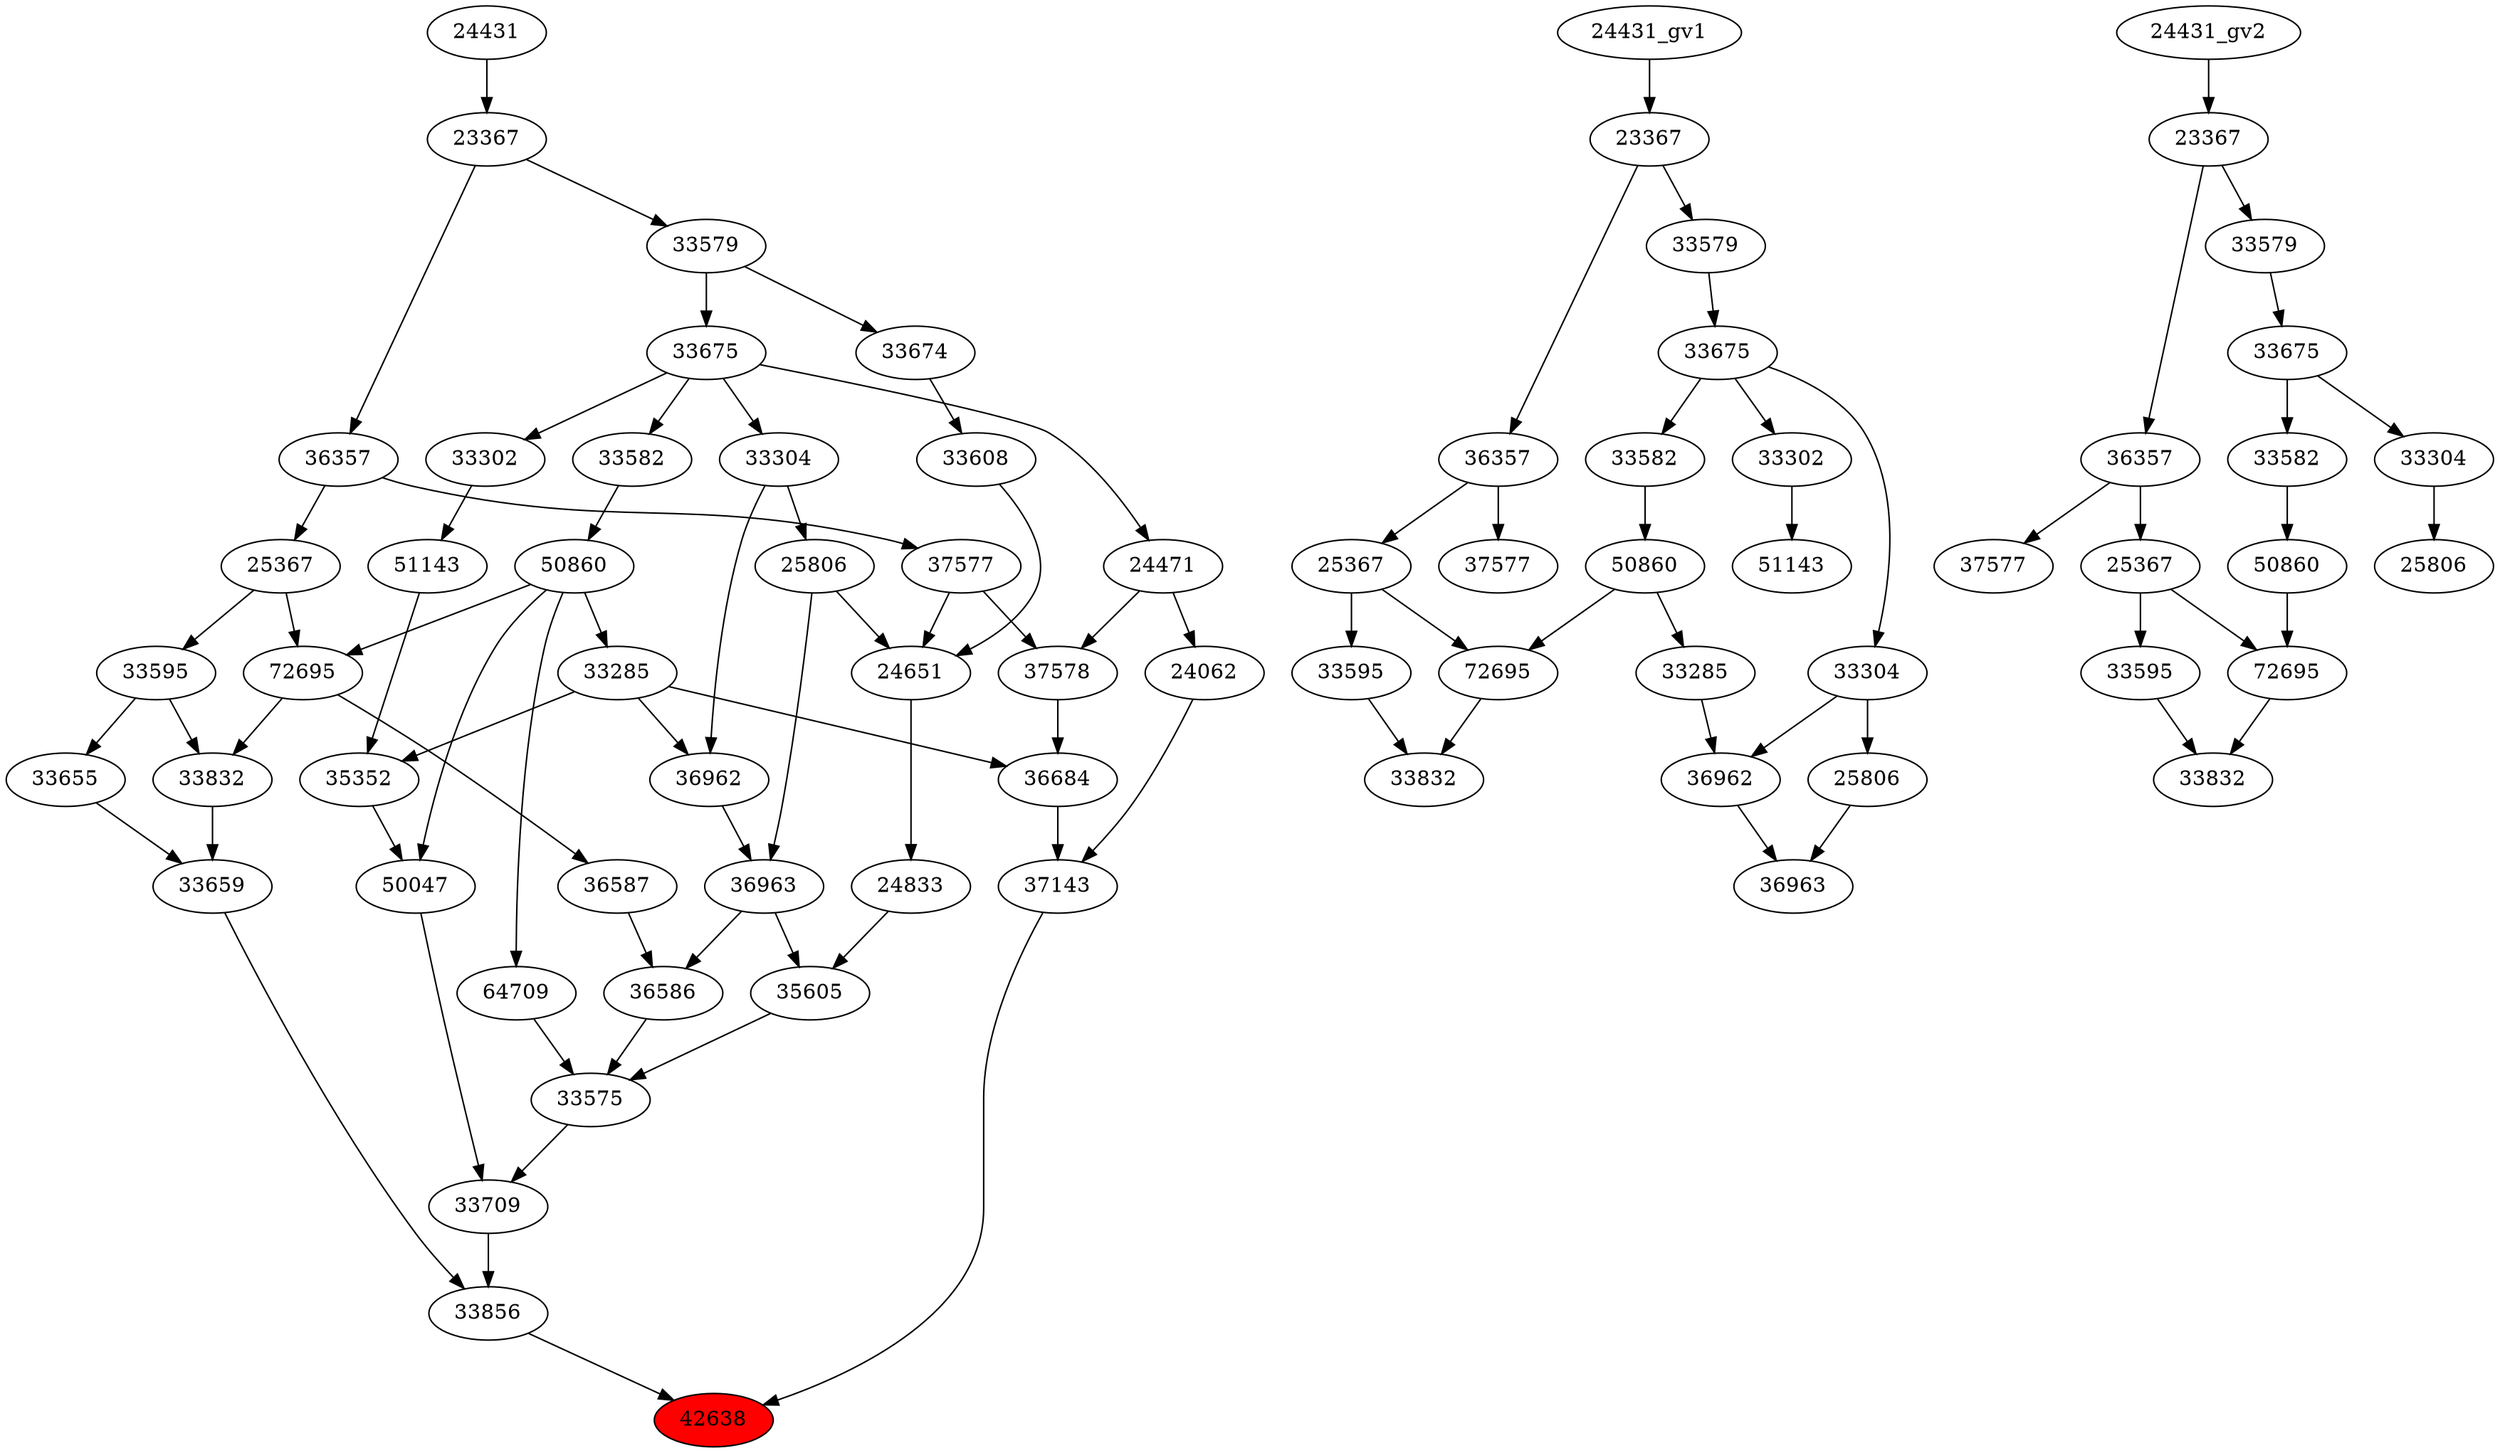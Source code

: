 strict digraph root {
	node [label="\N"];
	{
		node [fillcolor="",
			label="\N",
			style=""
		];
		42638		 [fillcolor=red,
			label=42638,
			style=filled];
		33856		 [label=33856];
		33856 -> 42638;
		37143		 [label=37143];
		37143 -> 42638;
		33659		 [label=33659];
		33659 -> 33856;
		33709		 [label=33709];
		33709 -> 33856;
		36684		 [label=36684];
		36684 -> 37143;
		24062		 [label=24062];
		24062 -> 37143;
		33655		 [label=33655];
		33655 -> 33659;
		33832		 [label=33832];
		33832 -> 33659;
		50047		 [label=50047];
		50047 -> 33709;
		33575		 [label=33575];
		33575 -> 33709;
		33285		 [label=33285];
		33285 -> 36684;
		35352		 [label=35352];
		33285 -> 35352;
		36962		 [label=36962];
		33285 -> 36962;
		37578		 [label=37578];
		37578 -> 36684;
		24471		 [label=24471];
		24471 -> 24062;
		24471 -> 37578;
		33595		 [label=33595];
		33595 -> 33655;
		33595 -> 33832;
		72695		 [label=72695];
		72695 -> 33832;
		36587		 [label=36587];
		72695 -> 36587;
		35352 -> 50047;
		50860		 [label=50860];
		50860 -> 50047;
		50860 -> 33285;
		50860 -> 72695;
		64709		 [label=64709];
		50860 -> 64709;
		36586		 [label=36586];
		36586 -> 33575;
		35605		 [label=35605];
		35605 -> 33575;
		64709 -> 33575;
		37577		 [label=37577];
		37577 -> 37578;
		24651		 [label=24651];
		37577 -> 24651;
		33675		 [label=33675];
		33675 -> 24471;
		33582		 [label=33582];
		33675 -> 33582;
		33302		 [label=33302];
		33675 -> 33302;
		33304		 [label=33304];
		33675 -> 33304;
		25367		 [label=25367];
		25367 -> 33595;
		25367 -> 72695;
		51143		 [label=51143];
		51143 -> 35352;
		33582 -> 50860;
		36587 -> 36586;
		36963		 [label=36963];
		36963 -> 36586;
		36963 -> 35605;
		24833		 [label=24833];
		24833 -> 35605;
		36357		 [label=36357];
		36357 -> 37577;
		36357 -> 25367;
		33579		 [label=33579];
		33579 -> 33675;
		33674		 [label=33674];
		33579 -> 33674;
		33302 -> 51143;
		36962 -> 36963;
		25806		 [label=25806];
		25806 -> 36963;
		25806 -> 24651;
		24651 -> 24833;
		23367		 [label=23367];
		23367 -> 36357;
		23367 -> 33579;
		33304 -> 36962;
		33304 -> 25806;
		33608		 [label=33608];
		33608 -> 24651;
		24431		 [label=24431];
		24431 -> 23367;
		33674 -> 33608;
	}
	{
		node [label="\N"];
		"33832_gv1"		 [label=33832];
		"72695_gv1"		 [label=72695];
		"72695_gv1" -> "33832_gv1";
		"33595_gv1"		 [label=33595];
		"33595_gv1" -> "33832_gv1";
		"33285_gv1"		 [label=33285];
		"36962_gv1"		 [label=36962];
		"33285_gv1" -> "36962_gv1";
		"50860_gv1"		 [label=50860];
		"50860_gv1" -> "72695_gv1";
		"50860_gv1" -> "33285_gv1";
		"25367_gv1"		 [label=25367];
		"25367_gv1" -> "72695_gv1";
		"25367_gv1" -> "33595_gv1";
		"33582_gv1"		 [label=33582];
		"33582_gv1" -> "50860_gv1";
		"37577_gv1"		 [label=37577];
		"36357_gv1"		 [label=36357];
		"36357_gv1" -> "25367_gv1";
		"36357_gv1" -> "37577_gv1";
		"33675_gv1"		 [label=33675];
		"33675_gv1" -> "33582_gv1";
		"33302_gv1"		 [label=33302];
		"33675_gv1" -> "33302_gv1";
		"33304_gv1"		 [label=33304];
		"33675_gv1" -> "33304_gv1";
		"33579_gv1"		 [label=33579];
		"33579_gv1" -> "33675_gv1";
		"51143_gv1"		 [label=51143];
		"33302_gv1" -> "51143_gv1";
		"36963_gv1"		 [label=36963];
		"36962_gv1" -> "36963_gv1";
		"25806_gv1"		 [label=25806];
		"25806_gv1" -> "36963_gv1";
		"23367_gv1"		 [label=23367];
		"23367_gv1" -> "36357_gv1";
		"23367_gv1" -> "33579_gv1";
		"33304_gv1" -> "36962_gv1";
		"33304_gv1" -> "25806_gv1";
		"24431_gv1" -> "23367_gv1";
	}
	{
		node [label="\N"];
		"50860_gv2"		 [label=50860];
		"72695_gv2"		 [label=72695];
		"50860_gv2" -> "72695_gv2";
		"33582_gv2"		 [label=33582];
		"33582_gv2" -> "50860_gv2";
		"33832_gv2"		 [label=33832];
		"72695_gv2" -> "33832_gv2";
		"33595_gv2"		 [label=33595];
		"33595_gv2" -> "33832_gv2";
		"25806_gv2"		 [label=25806];
		"33304_gv2"		 [label=33304];
		"33304_gv2" -> "25806_gv2";
		"37577_gv2"		 [label=37577];
		"36357_gv2"		 [label=36357];
		"36357_gv2" -> "37577_gv2";
		"25367_gv2"		 [label=25367];
		"36357_gv2" -> "25367_gv2";
		"33675_gv2"		 [label=33675];
		"33675_gv2" -> "33582_gv2";
		"33675_gv2" -> "33304_gv2";
		"25367_gv2" -> "72695_gv2";
		"25367_gv2" -> "33595_gv2";
		"23367_gv2"		 [label=23367];
		"23367_gv2" -> "36357_gv2";
		"33579_gv2"		 [label=33579];
		"23367_gv2" -> "33579_gv2";
		"33579_gv2" -> "33675_gv2";
		"24431_gv2" -> "23367_gv2";
	}
}
